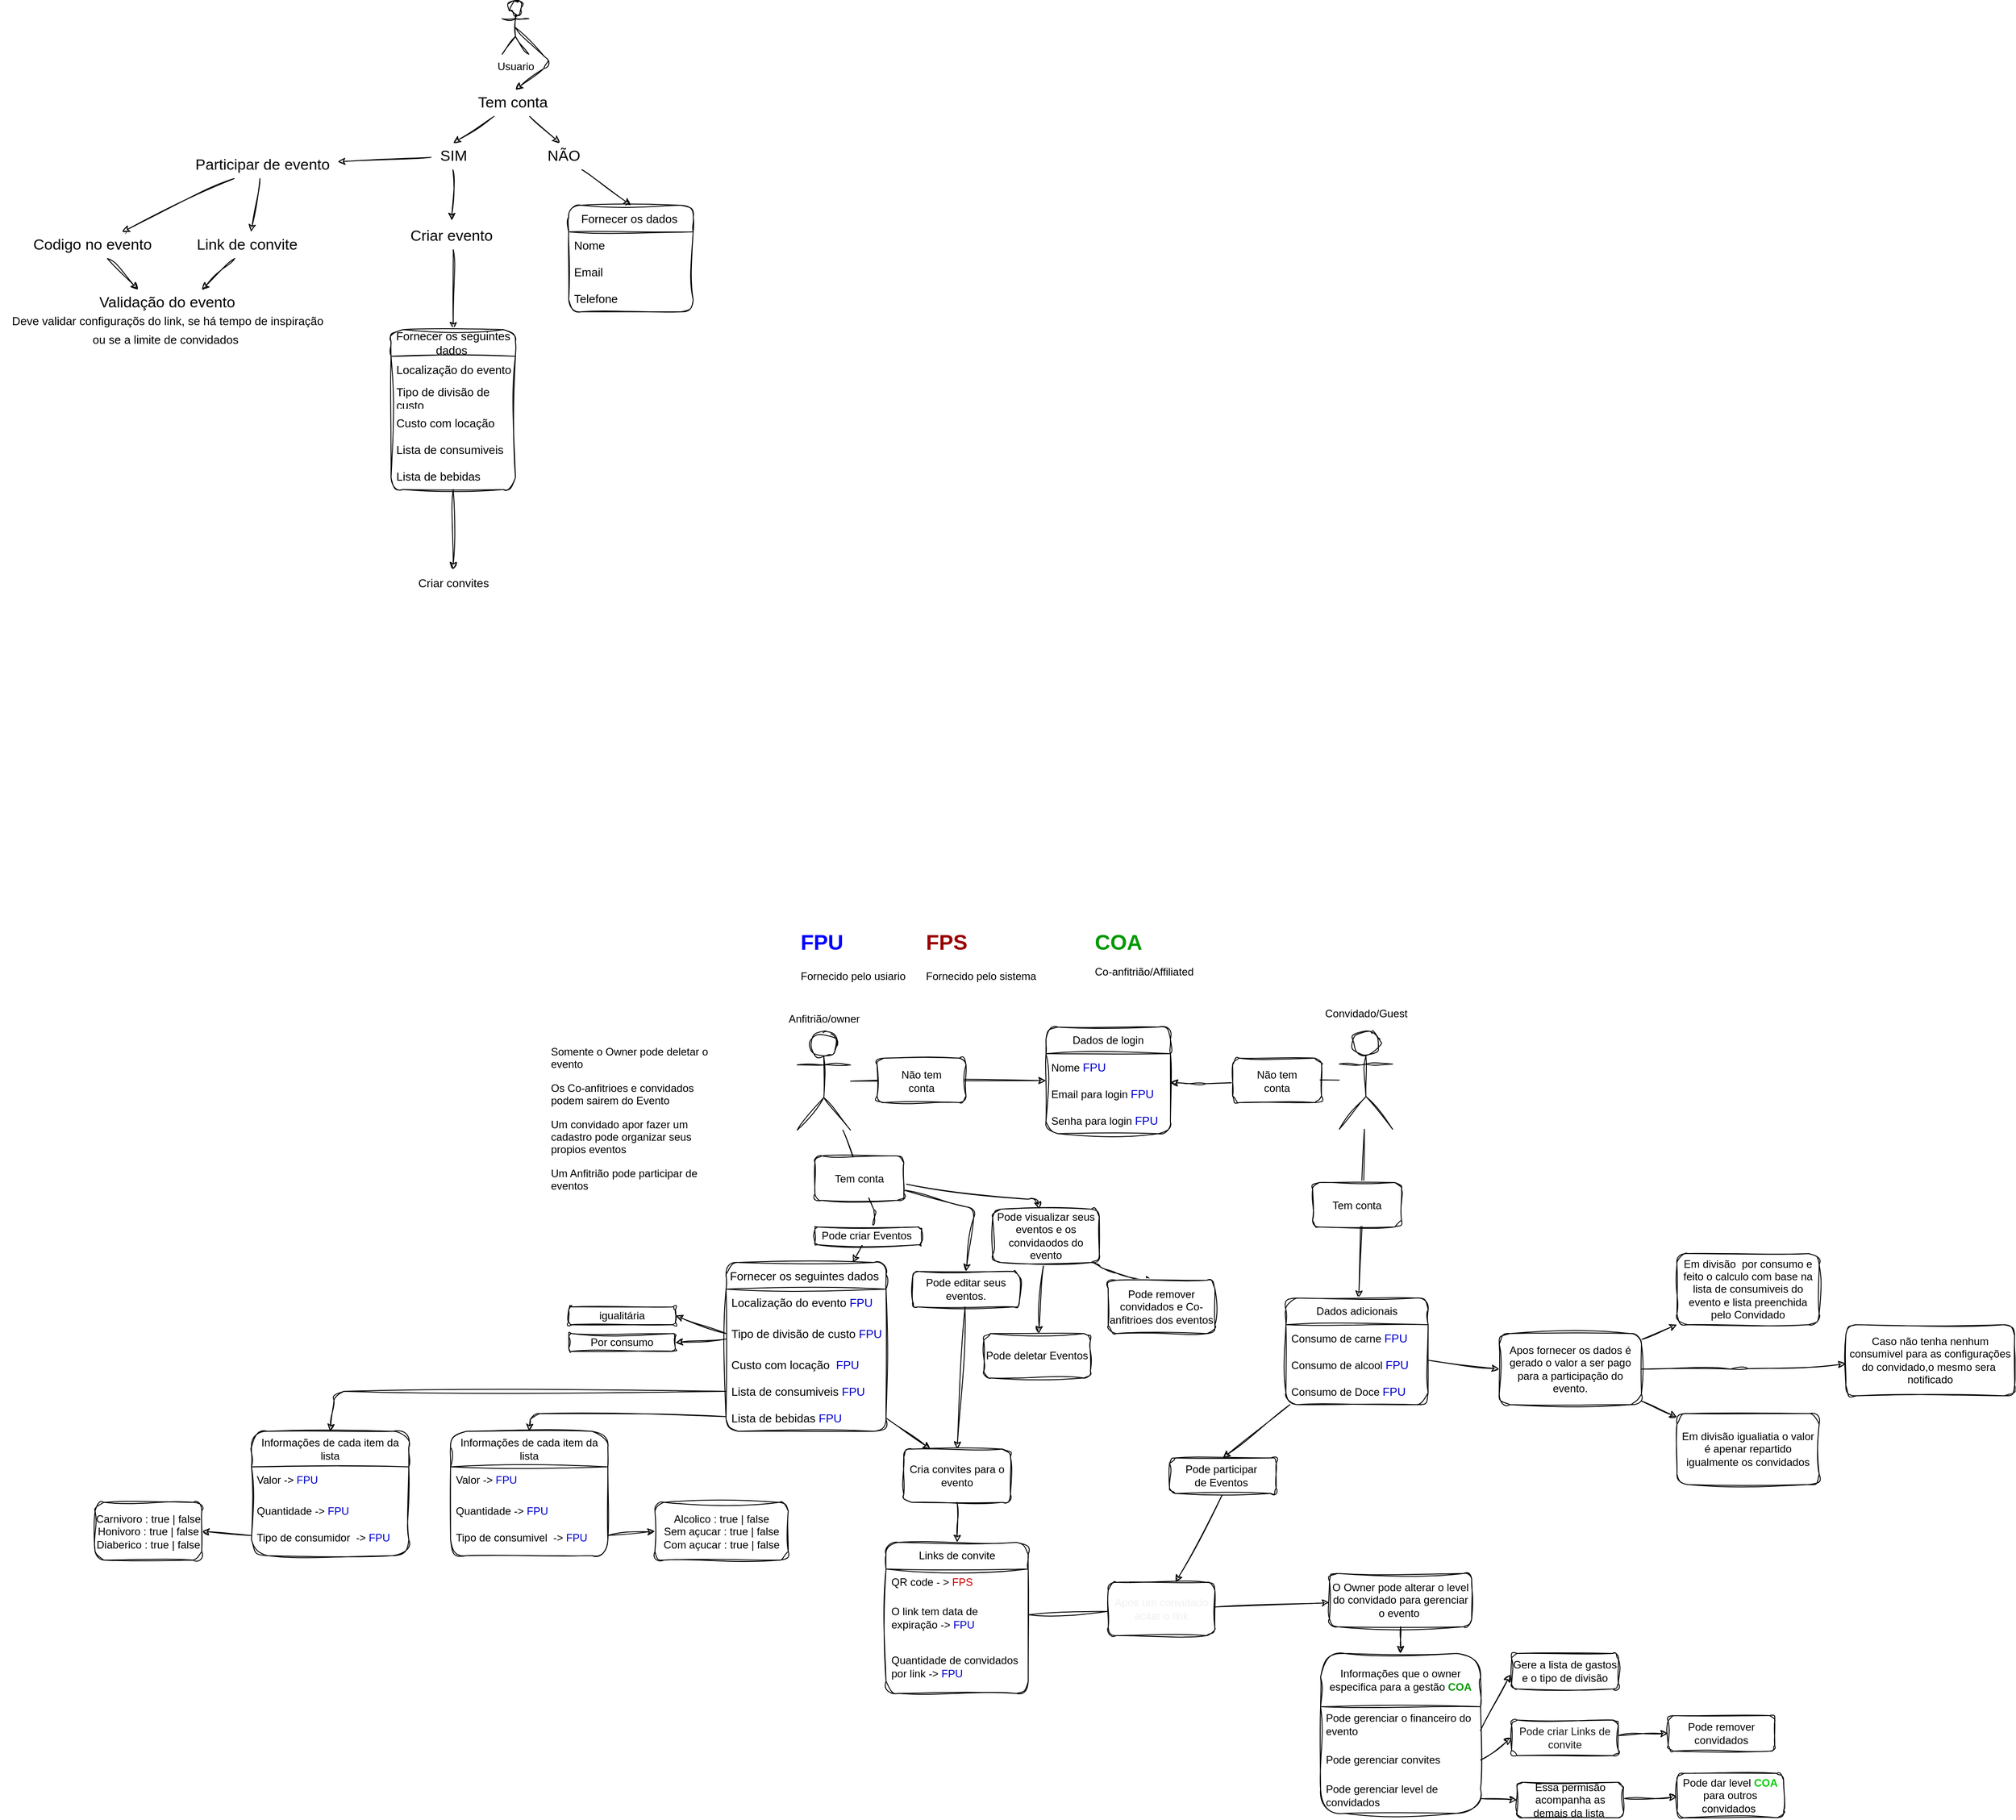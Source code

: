 <mxfile>
    <diagram id="jn-Cg3QizQ3yQqAr4hrQ" name="Page-1">
        <mxGraphModel dx="964" dy="1830" grid="1" gridSize="10" guides="1" tooltips="1" connect="1" arrows="1" fold="1" page="1" pageScale="1" pageWidth="827" pageHeight="1169" math="0" shadow="0">
            <root>
                <mxCell id="0"/>
                <mxCell id="1" parent="0"/>
                <mxCell id="15" style="edgeStyle=none;html=1;exitX=0.5;exitY=0.5;exitDx=0;exitDy=0;exitPerimeter=0;fontSize=17;rounded=1;sketch=1;curveFitting=1;jiggle=2;" parent="1" source="2" edge="1">
                    <mxGeometry relative="1" as="geometry">
                        <mxPoint x="603" y="-1020" as="targetPoint"/>
                        <Array as="points">
                            <mxPoint x="643" y="-1050"/>
                        </Array>
                    </mxGeometry>
                </mxCell>
                <mxCell id="2" value="Usuario" style="shape=umlActor;verticalLabelPosition=bottom;verticalAlign=top;html=1;outlineConnect=0;rounded=1;sketch=1;curveFitting=1;jiggle=2;" parent="1" vertex="1">
                    <mxGeometry x="588" y="-1120" width="30" height="60" as="geometry"/>
                </mxCell>
                <mxCell id="20" style="edgeStyle=none;html=1;fontSize=17;rounded=1;sketch=1;curveFitting=1;jiggle=2;" parent="1" source="19" edge="1">
                    <mxGeometry relative="1" as="geometry">
                        <mxPoint x="533" y="-960" as="targetPoint"/>
                    </mxGeometry>
                </mxCell>
                <mxCell id="21" style="edgeStyle=none;html=1;fontSize=17;rounded=1;sketch=1;curveFitting=1;jiggle=2;" parent="1" source="19" edge="1">
                    <mxGeometry relative="1" as="geometry">
                        <mxPoint x="653" y="-960" as="targetPoint"/>
                    </mxGeometry>
                </mxCell>
                <mxCell id="19" value="Tem conta&amp;nbsp;" style="text;html=1;align=center;verticalAlign=middle;resizable=0;points=[];autosize=1;strokeColor=none;fillColor=none;fontSize=17;rounded=1;sketch=1;curveFitting=1;jiggle=2;" parent="1" vertex="1">
                    <mxGeometry x="547" y="-1020" width="110" height="30" as="geometry"/>
                </mxCell>
                <mxCell id="24" style="edgeStyle=none;html=1;fontSize=17;entryX=0.485;entryY=-0.097;entryDx=0;entryDy=0;entryPerimeter=0;rounded=1;sketch=1;curveFitting=1;jiggle=2;" parent="1" source="22" target="27" edge="1">
                    <mxGeometry relative="1" as="geometry">
                        <mxPoint x="443" y="-900" as="targetPoint"/>
                        <Array as="points"/>
                    </mxGeometry>
                </mxCell>
                <mxCell id="26" style="edgeStyle=none;html=1;fontSize=17;rounded=1;sketch=1;curveFitting=1;jiggle=2;" parent="1" source="22" target="29" edge="1">
                    <mxGeometry relative="1" as="geometry">
                        <mxPoint x="533" y="-900" as="targetPoint"/>
                    </mxGeometry>
                </mxCell>
                <mxCell id="22" value="SIM" style="text;html=1;align=center;verticalAlign=middle;resizable=0;points=[];autosize=1;strokeColor=none;fillColor=none;fontSize=17;rounded=1;sketch=1;curveFitting=1;jiggle=2;" parent="1" vertex="1">
                    <mxGeometry x="508" y="-960" width="50" height="30" as="geometry"/>
                </mxCell>
                <mxCell id="53" style="edgeStyle=none;html=1;fontSize=13;entryX=0.5;entryY=0;entryDx=0;entryDy=0;rounded=1;sketch=1;curveFitting=1;jiggle=2;" parent="1" source="23" target="54" edge="1">
                    <mxGeometry relative="1" as="geometry">
                        <mxPoint x="733" y="-900" as="targetPoint"/>
                    </mxGeometry>
                </mxCell>
                <mxCell id="23" value="NÃO" style="text;html=1;align=center;verticalAlign=middle;resizable=0;points=[];autosize=1;strokeColor=none;fillColor=none;fontSize=17;rounded=1;sketch=1;curveFitting=1;jiggle=2;" parent="1" vertex="1">
                    <mxGeometry x="627" y="-960" width="60" height="30" as="geometry"/>
                </mxCell>
                <mxCell id="38" style="edgeStyle=none;html=1;fontSize=13;rounded=1;sketch=1;curveFitting=1;jiggle=2;" parent="1" source="27" target="39" edge="1">
                    <mxGeometry relative="1" as="geometry">
                        <mxPoint x="533" y="-760" as="targetPoint"/>
                    </mxGeometry>
                </mxCell>
                <mxCell id="27" value="Criar evento&amp;nbsp;" style="text;html=1;align=center;verticalAlign=middle;resizable=0;points=[];autosize=1;strokeColor=none;fillColor=none;fontSize=17;rounded=1;sketch=1;curveFitting=1;jiggle=2;" parent="1" vertex="1">
                    <mxGeometry x="473" y="-870" width="120" height="30" as="geometry"/>
                </mxCell>
                <mxCell id="30" style="edgeStyle=none;html=1;fontSize=17;rounded=1;sketch=1;curveFitting=1;jiggle=2;" parent="1" source="29" target="32" edge="1">
                    <mxGeometry relative="1" as="geometry">
                        <mxPoint x="433" y="-800.0" as="targetPoint"/>
                    </mxGeometry>
                </mxCell>
                <mxCell id="31" style="edgeStyle=none;html=1;fontSize=17;rounded=1;sketch=1;curveFitting=1;jiggle=2;" parent="1" source="29" target="33" edge="1">
                    <mxGeometry relative="1" as="geometry">
                        <mxPoint x="563" y="-800" as="targetPoint"/>
                    </mxGeometry>
                </mxCell>
                <mxCell id="29" value="Participar de evento" style="text;html=1;align=center;verticalAlign=middle;resizable=0;points=[];autosize=1;strokeColor=none;fillColor=none;fontSize=17;rounded=1;sketch=1;curveFitting=1;jiggle=2;" parent="1" vertex="1">
                    <mxGeometry x="233" y="-950" width="170" height="30" as="geometry"/>
                </mxCell>
                <mxCell id="34" style="edgeStyle=none;html=1;fontSize=17;rounded=1;sketch=1;curveFitting=1;jiggle=2;" parent="1" source="32" target="36" edge="1">
                    <mxGeometry relative="1" as="geometry">
                        <mxPoint x="199" y="-785.0" as="targetPoint"/>
                    </mxGeometry>
                </mxCell>
                <mxCell id="32" value="Codigo no evento&amp;nbsp;" style="text;html=1;align=center;verticalAlign=middle;resizable=0;points=[];autosize=1;strokeColor=none;fillColor=none;fontSize=17;rounded=1;sketch=1;curveFitting=1;jiggle=2;" parent="1" vertex="1">
                    <mxGeometry x="49" y="-860" width="160" height="30" as="geometry"/>
                </mxCell>
                <mxCell id="35" style="edgeStyle=none;html=1;fontSize=17;rounded=1;sketch=1;curveFitting=1;jiggle=2;" parent="1" source="33" target="36" edge="1">
                    <mxGeometry relative="1" as="geometry">
                        <mxPoint x="209" y="-785.0" as="targetPoint"/>
                    </mxGeometry>
                </mxCell>
                <mxCell id="33" value="Link de convite&amp;nbsp;" style="text;html=1;align=center;verticalAlign=middle;resizable=0;points=[];autosize=1;strokeColor=none;fillColor=none;fontSize=17;rounded=1;sketch=1;curveFitting=1;jiggle=2;" parent="1" vertex="1">
                    <mxGeometry x="233" y="-860" width="140" height="30" as="geometry"/>
                </mxCell>
                <mxCell id="36" value="Validação do evento&amp;nbsp;&lt;br style=&quot;font-size: 13px;&quot;&gt;&lt;font style=&quot;font-size: 13px;&quot;&gt;Deve validar configuraçõs do link, se há tempo de inspiração&amp;nbsp;&lt;br&gt;&lt;/font&gt;&lt;font style=&quot;font-size: 13px;&quot;&gt;ou se a limite de convidados&amp;nbsp;&lt;/font&gt;&lt;font style=&quot;font-size: 17px;&quot;&gt;&amp;nbsp;&lt;br&gt;&lt;/font&gt;" style="text;html=1;align=center;verticalAlign=middle;resizable=0;points=[];autosize=1;strokeColor=none;fillColor=none;fontSize=17;rounded=1;sketch=1;curveFitting=1;jiggle=2;" parent="1" vertex="1">
                    <mxGeometry x="23" y="-795" width="380" height="70" as="geometry"/>
                </mxCell>
                <mxCell id="51" style="edgeStyle=none;html=1;fontSize=13;rounded=1;sketch=1;curveFitting=1;jiggle=2;" parent="1" source="39" target="52" edge="1">
                    <mxGeometry relative="1" as="geometry">
                        <mxPoint x="533" y="-480" as="targetPoint"/>
                    </mxGeometry>
                </mxCell>
                <mxCell id="39" value="Fornecer os seguintes dados&amp;nbsp;" style="swimlane;fontStyle=0;childLayout=stackLayout;horizontal=1;startSize=30;horizontalStack=0;resizeParent=1;resizeParentMax=0;resizeLast=0;collapsible=1;marginBottom=0;whiteSpace=wrap;html=1;fontSize=13;rounded=1;sketch=1;curveFitting=1;jiggle=2;" parent="1" vertex="1">
                    <mxGeometry x="463" y="-750" width="140" height="180" as="geometry"/>
                </mxCell>
                <mxCell id="40" value="Localização do evento" style="text;strokeColor=none;fillColor=none;align=left;verticalAlign=middle;spacingLeft=4;spacingRight=4;overflow=hidden;points=[[0,0.5],[1,0.5]];portConstraint=eastwest;rotatable=0;whiteSpace=wrap;html=1;fontSize=13;rounded=1;sketch=1;curveFitting=1;jiggle=2;" parent="39" vertex="1">
                    <mxGeometry y="30" width="140" height="30" as="geometry"/>
                </mxCell>
                <mxCell id="41" value="Tipo de divisão de custo" style="text;strokeColor=none;fillColor=none;align=left;verticalAlign=middle;spacingLeft=4;spacingRight=4;overflow=hidden;points=[[0,0.5],[1,0.5]];portConstraint=eastwest;rotatable=0;whiteSpace=wrap;html=1;fontSize=13;rounded=1;sketch=1;curveFitting=1;jiggle=2;" parent="39" vertex="1">
                    <mxGeometry y="60" width="140" height="30" as="geometry"/>
                </mxCell>
                <mxCell id="42" value="Custo com locação&amp;nbsp;" style="text;strokeColor=none;fillColor=none;align=left;verticalAlign=middle;spacingLeft=4;spacingRight=4;overflow=hidden;points=[[0,0.5],[1,0.5]];portConstraint=eastwest;rotatable=0;whiteSpace=wrap;html=1;fontSize=13;rounded=1;sketch=1;curveFitting=1;jiggle=2;" parent="39" vertex="1">
                    <mxGeometry y="90" width="140" height="30" as="geometry"/>
                </mxCell>
                <mxCell id="45" value="Lista de consumiveis" style="text;strokeColor=none;fillColor=none;align=left;verticalAlign=middle;spacingLeft=4;spacingRight=4;overflow=hidden;points=[[0,0.5],[1,0.5]];portConstraint=eastwest;rotatable=0;whiteSpace=wrap;html=1;fontSize=13;rounded=1;sketch=1;curveFitting=1;jiggle=2;" parent="39" vertex="1">
                    <mxGeometry y="120" width="140" height="30" as="geometry"/>
                </mxCell>
                <mxCell id="47" value="Lista de bebidas" style="text;strokeColor=none;fillColor=none;align=left;verticalAlign=middle;spacingLeft=4;spacingRight=4;overflow=hidden;points=[[0,0.5],[1,0.5]];portConstraint=eastwest;rotatable=0;whiteSpace=wrap;html=1;fontSize=13;rounded=1;sketch=1;curveFitting=1;jiggle=2;" parent="39" vertex="1">
                    <mxGeometry y="150" width="140" height="30" as="geometry"/>
                </mxCell>
                <mxCell id="52" value="Criar convites" style="text;html=1;align=center;verticalAlign=middle;resizable=0;points=[];autosize=1;strokeColor=none;fillColor=none;fontSize=13;rounded=1;sketch=1;curveFitting=1;jiggle=2;" parent="1" vertex="1">
                    <mxGeometry x="483" y="-480" width="100" height="30" as="geometry"/>
                </mxCell>
                <mxCell id="54" value="Fornecer os dados&amp;nbsp;" style="swimlane;fontStyle=0;childLayout=stackLayout;horizontal=1;startSize=30;horizontalStack=0;resizeParent=1;resizeParentMax=0;resizeLast=0;collapsible=1;marginBottom=0;whiteSpace=wrap;html=1;fontSize=13;rounded=1;sketch=1;curveFitting=1;jiggle=2;" parent="1" vertex="1">
                    <mxGeometry x="663" y="-890" width="140" height="120" as="geometry"/>
                </mxCell>
                <mxCell id="55" value="Nome&amp;nbsp;" style="text;strokeColor=none;fillColor=none;align=left;verticalAlign=middle;spacingLeft=4;spacingRight=4;overflow=hidden;points=[[0,0.5],[1,0.5]];portConstraint=eastwest;rotatable=0;whiteSpace=wrap;html=1;fontSize=13;rounded=1;sketch=1;curveFitting=1;jiggle=2;" parent="54" vertex="1">
                    <mxGeometry y="30" width="140" height="30" as="geometry"/>
                </mxCell>
                <mxCell id="56" value="Email" style="text;strokeColor=none;fillColor=none;align=left;verticalAlign=middle;spacingLeft=4;spacingRight=4;overflow=hidden;points=[[0,0.5],[1,0.5]];portConstraint=eastwest;rotatable=0;whiteSpace=wrap;html=1;fontSize=13;rounded=1;sketch=1;curveFitting=1;jiggle=2;" parent="54" vertex="1">
                    <mxGeometry y="60" width="140" height="30" as="geometry"/>
                </mxCell>
                <mxCell id="57" value="Telefone" style="text;strokeColor=none;fillColor=none;align=left;verticalAlign=middle;spacingLeft=4;spacingRight=4;overflow=hidden;points=[[0,0.5],[1,0.5]];portConstraint=eastwest;rotatable=0;whiteSpace=wrap;html=1;fontSize=13;rounded=1;sketch=1;curveFitting=1;jiggle=2;" parent="54" vertex="1">
                    <mxGeometry y="90" width="140" height="30" as="geometry"/>
                </mxCell>
                <mxCell id="67" style="edgeStyle=none;html=1;rounded=1;sketch=1;curveFitting=1;jiggle=2;" parent="1" edge="1">
                    <mxGeometry relative="1" as="geometry">
                        <mxPoint x="1340" y="97.5" as="targetPoint"/>
                        <mxPoint x="1530" y="94.789" as="sourcePoint"/>
                        <Array as="points">
                            <mxPoint x="1370" y="99"/>
                        </Array>
                    </mxGeometry>
                </mxCell>
                <mxCell id="78" style="edgeStyle=none;html=1;rounded=1;sketch=1;curveFitting=1;jiggle=2;" parent="1" source="58" target="168" edge="1">
                    <mxGeometry relative="1" as="geometry">
                        <mxPoint x="1470" y="340" as="targetPoint"/>
                        <mxPoint x="1550" y="150" as="sourcePoint"/>
                        <Array as="points"/>
                    </mxGeometry>
                </mxCell>
                <mxCell id="58" value="" style="shape=umlActor;verticalLabelPosition=bottom;verticalAlign=top;html=1;outlineConnect=0;fontStyle=0;rounded=1;sketch=1;curveFitting=1;jiggle=2;" parent="1" vertex="1">
                    <mxGeometry x="1530" y="40" width="60" height="110" as="geometry"/>
                </mxCell>
                <mxCell id="61" style="edgeStyle=none;html=1;rounded=1;sketch=1;curveFitting=1;jiggle=2;" parent="1" source="59" target="69" edge="1">
                    <mxGeometry relative="1" as="geometry">
                        <mxPoint x="1180" y="96" as="targetPoint"/>
                    </mxGeometry>
                </mxCell>
                <mxCell id="73" style="edgeStyle=none;html=1;rounded=1;sketch=1;curveFitting=1;jiggle=2;" parent="1" source="59" target="103" edge="1">
                    <mxGeometry relative="1" as="geometry">
                        <mxPoint x="999.231" y="320.0" as="targetPoint"/>
                        <Array as="points">
                            <mxPoint x="1010" y="250"/>
                        </Array>
                    </mxGeometry>
                </mxCell>
                <mxCell id="59" value="" style="shape=umlActor;verticalLabelPosition=bottom;verticalAlign=top;html=1;outlineConnect=0;rounded=1;sketch=1;curveFitting=1;jiggle=2;" parent="1" vertex="1">
                    <mxGeometry x="920" y="41" width="60" height="110" as="geometry"/>
                </mxCell>
                <mxCell id="62" value="" style="rounded=1;whiteSpace=wrap;html=1;sketch=1;curveFitting=1;jiggle=2;" parent="1" vertex="1">
                    <mxGeometry x="1010" y="70" width="100" height="50" as="geometry"/>
                </mxCell>
                <mxCell id="64" value="Não tem conta" style="text;html=1;strokeColor=none;fillColor=none;align=center;verticalAlign=middle;whiteSpace=wrap;rounded=1;sketch=1;curveFitting=1;jiggle=2;" parent="1" vertex="1">
                    <mxGeometry x="1030" y="81" width="60" height="30" as="geometry"/>
                </mxCell>
                <mxCell id="65" value="" style="rounded=1;whiteSpace=wrap;html=1;sketch=1;curveFitting=1;jiggle=2;" parent="1" vertex="1">
                    <mxGeometry x="1410" y="70" width="100" height="50" as="geometry"/>
                </mxCell>
                <mxCell id="66" value="Não tem conta" style="text;html=1;strokeColor=none;fillColor=none;align=center;verticalAlign=middle;whiteSpace=wrap;rounded=1;sketch=1;curveFitting=1;jiggle=2;" parent="1" vertex="1">
                    <mxGeometry x="1430" y="81" width="60" height="30" as="geometry"/>
                </mxCell>
                <mxCell id="69" value="Dados de login" style="swimlane;fontStyle=0;childLayout=stackLayout;horizontal=1;startSize=30;horizontalStack=0;resizeParent=1;resizeParentMax=0;resizeLast=0;collapsible=1;marginBottom=0;whiteSpace=wrap;html=1;rounded=1;sketch=1;curveFitting=1;jiggle=2;" parent="1" vertex="1">
                    <mxGeometry x="1200" y="35" width="140" height="120" as="geometry"/>
                </mxCell>
                <mxCell id="70" value="Nome&amp;nbsp;&lt;span style=&quot;color: rgb(0, 0, 204); font-size: 13px;&quot;&gt;FPU&lt;/span&gt;" style="text;strokeColor=none;fillColor=none;align=left;verticalAlign=middle;spacingLeft=4;spacingRight=4;overflow=hidden;points=[[0,0.5],[1,0.5]];portConstraint=eastwest;rotatable=0;whiteSpace=wrap;html=1;rounded=1;sketch=1;curveFitting=1;jiggle=2;" parent="69" vertex="1">
                    <mxGeometry y="30" width="140" height="30" as="geometry"/>
                </mxCell>
                <mxCell id="71" value="Email para login&amp;nbsp;&lt;span style=&quot;color: rgb(0, 0, 204); font-size: 13px;&quot;&gt;FPU&lt;/span&gt;" style="text;strokeColor=none;fillColor=none;align=left;verticalAlign=middle;spacingLeft=4;spacingRight=4;overflow=hidden;points=[[0,0.5],[1,0.5]];portConstraint=eastwest;rotatable=0;whiteSpace=wrap;html=1;rounded=1;sketch=1;curveFitting=1;jiggle=2;" parent="69" vertex="1">
                    <mxGeometry y="60" width="140" height="30" as="geometry"/>
                </mxCell>
                <mxCell id="72" value="Senha para login&amp;nbsp;&lt;span style=&quot;color: rgb(0, 0, 204); font-size: 13px;&quot;&gt;FPU&lt;/span&gt;" style="text;strokeColor=none;fillColor=none;align=left;verticalAlign=middle;spacingLeft=4;spacingRight=4;overflow=hidden;points=[[0,0.5],[1,0.5]];portConstraint=eastwest;rotatable=0;whiteSpace=wrap;html=1;rounded=1;sketch=1;curveFitting=1;jiggle=2;" parent="69" vertex="1">
                    <mxGeometry y="90" width="140" height="30" as="geometry"/>
                </mxCell>
                <mxCell id="117" style="edgeStyle=none;html=1;entryX=0.5;entryY=0;entryDx=0;entryDy=0;rounded=1;sketch=1;curveFitting=1;jiggle=2;" parent="1" source="74" target="110" edge="1">
                    <mxGeometry relative="1" as="geometry">
                        <Array as="points">
                            <mxPoint x="1120" y="240"/>
                        </Array>
                    </mxGeometry>
                </mxCell>
                <mxCell id="118" style="edgeStyle=none;html=1;rounded=1;sketch=1;curveFitting=1;jiggle=2;" parent="1" source="74" target="102" edge="1">
                    <mxGeometry relative="1" as="geometry">
                        <Array as="points">
                            <mxPoint x="1190" y="230"/>
                        </Array>
                    </mxGeometry>
                </mxCell>
                <mxCell id="74" value="" style="rounded=1;whiteSpace=wrap;html=1;sketch=1;curveFitting=1;jiggle=2;" parent="1" vertex="1">
                    <mxGeometry x="940" y="180" width="100" height="50" as="geometry"/>
                </mxCell>
                <mxCell id="75" value="Tem conta" style="text;html=1;strokeColor=none;fillColor=none;align=center;verticalAlign=middle;whiteSpace=wrap;rounded=1;sketch=1;curveFitting=1;jiggle=2;" parent="1" vertex="1">
                    <mxGeometry x="960" y="191" width="60" height="30" as="geometry"/>
                </mxCell>
                <mxCell id="76" value="" style="rounded=1;whiteSpace=wrap;html=1;sketch=1;curveFitting=1;jiggle=2;" parent="1" vertex="1">
                    <mxGeometry x="1500" y="210" width="100" height="50" as="geometry"/>
                </mxCell>
                <mxCell id="77" value="Tem conta" style="text;html=1;strokeColor=none;fillColor=none;align=center;verticalAlign=middle;whiteSpace=wrap;rounded=1;sketch=1;curveFitting=1;jiggle=2;" parent="1" vertex="1">
                    <mxGeometry x="1520" y="221" width="60" height="30" as="geometry"/>
                </mxCell>
                <mxCell id="129" style="edgeStyle=none;html=1;fontColor=#FFFFFF;exitX=0.5;exitY=1;exitDx=0;exitDy=0;rounded=1;sketch=1;curveFitting=1;jiggle=2;" parent="1" source="158" target="128" edge="1">
                    <mxGeometry relative="1" as="geometry">
                        <mxPoint x="1382.138" y="575" as="sourcePoint"/>
                    </mxGeometry>
                </mxCell>
                <mxCell id="98" value="Anfitrião/owner" style="text;html=1;align=center;verticalAlign=middle;resizable=0;points=[];autosize=1;strokeColor=none;fillColor=none;rounded=1;sketch=1;curveFitting=1;jiggle=2;" parent="1" vertex="1">
                    <mxGeometry x="900" y="11" width="100" height="30" as="geometry"/>
                </mxCell>
                <mxCell id="99" value=" Convidado/Guest" style="text;html=1;align=center;verticalAlign=middle;resizable=0;points=[];autosize=1;strokeColor=none;fillColor=none;rounded=1;sketch=1;curveFitting=1;jiggle=2;" parent="1" vertex="1">
                    <mxGeometry x="1500" y="5" width="120" height="30" as="geometry"/>
                </mxCell>
                <mxCell id="100" value="Pode criar Eventos&amp;nbsp;" style="rounded=1;whiteSpace=wrap;html=1;sketch=1;curveFitting=1;jiggle=2;" parent="1" vertex="1">
                    <mxGeometry x="940" y="260" width="120" height="20" as="geometry"/>
                </mxCell>
                <mxCell id="141" value="" style="edgeStyle=none;html=1;fontColor=#FFFFFF;rounded=1;sketch=1;curveFitting=1;jiggle=2;" parent="1" source="102" target="140" edge="1">
                    <mxGeometry relative="1" as="geometry"/>
                </mxCell>
                <mxCell id="216" style="edgeStyle=none;sketch=1;hachureGap=4;jiggle=2;curveFitting=1;html=1;fontFamily=Architects Daughter;fontSource=https%3A%2F%2Ffonts.googleapis.com%2Fcss%3Ffamily%3DArchitects%2BDaughter;fontSize=16;fontColor=#FFFFFF;entryX=0.417;entryY=0.015;entryDx=0;entryDy=0;entryPerimeter=0;" parent="1" source="102" target="217" edge="1">
                    <mxGeometry relative="1" as="geometry">
                        <mxPoint x="1280" y="370" as="targetPoint"/>
                        <Array as="points">
                            <mxPoint x="1270" y="310"/>
                        </Array>
                    </mxGeometry>
                </mxCell>
                <mxCell id="102" value="Pode visualizar seus eventos e os convidaodos do evento&lt;br&gt;" style="rounded=1;whiteSpace=wrap;html=1;sketch=1;curveFitting=1;jiggle=2;" parent="1" vertex="1">
                    <mxGeometry x="1140" y="240" width="120" height="60" as="geometry"/>
                </mxCell>
                <mxCell id="103" value="Fornecer os seguintes dados&amp;nbsp;" style="swimlane;fontStyle=0;childLayout=stackLayout;horizontal=1;startSize=30;horizontalStack=0;resizeParent=1;resizeParentMax=0;resizeLast=0;collapsible=1;marginBottom=0;whiteSpace=wrap;html=1;fontSize=13;rounded=1;sketch=1;curveFitting=1;jiggle=2;" parent="1" vertex="1">
                    <mxGeometry x="840" y="300" width="180" height="190" as="geometry"/>
                </mxCell>
                <mxCell id="104" value="Localização do evento &lt;font color=&quot;#0000cc&quot;&gt;FPU&lt;/font&gt;" style="text;strokeColor=none;fillColor=none;align=left;verticalAlign=middle;spacingLeft=4;spacingRight=4;overflow=hidden;points=[[0,0.5],[1,0.5]];portConstraint=eastwest;rotatable=0;whiteSpace=wrap;html=1;fontSize=13;rounded=1;sketch=1;curveFitting=1;jiggle=2;" parent="103" vertex="1">
                    <mxGeometry y="30" width="180" height="30" as="geometry"/>
                </mxCell>
                <mxCell id="105" value="Tipo de divisão de custo&amp;nbsp;&lt;span style=&quot;color: rgb(0, 0, 204);&quot;&gt;FPU&lt;/span&gt;" style="text;strokeColor=none;fillColor=none;align=left;verticalAlign=middle;spacingLeft=4;spacingRight=4;overflow=hidden;points=[[0,0.5],[1,0.5]];portConstraint=eastwest;rotatable=0;whiteSpace=wrap;html=1;fontSize=13;rounded=1;sketch=1;curveFitting=1;jiggle=2;" parent="103" vertex="1">
                    <mxGeometry y="60" width="180" height="40" as="geometry"/>
                </mxCell>
                <mxCell id="106" value="Custo com locação&amp;nbsp;&amp;nbsp;&lt;span style=&quot;color: rgb(0, 0, 204);&quot;&gt;FPU&lt;/span&gt;" style="text;strokeColor=none;fillColor=none;align=left;verticalAlign=middle;spacingLeft=4;spacingRight=4;overflow=hidden;points=[[0,0.5],[1,0.5]];portConstraint=eastwest;rotatable=0;whiteSpace=wrap;html=1;fontSize=13;rounded=1;sketch=1;curveFitting=1;jiggle=2;" parent="103" vertex="1">
                    <mxGeometry y="100" width="180" height="30" as="geometry"/>
                </mxCell>
                <mxCell id="107" value="Lista de consumiveis&amp;nbsp;&lt;span style=&quot;color: rgb(0, 0, 204);&quot;&gt;FPU&lt;/span&gt;" style="text;strokeColor=none;fillColor=none;align=left;verticalAlign=middle;spacingLeft=4;spacingRight=4;overflow=hidden;points=[[0,0.5],[1,0.5]];portConstraint=eastwest;rotatable=0;whiteSpace=wrap;html=1;fontSize=13;rounded=1;sketch=1;curveFitting=1;jiggle=2;" parent="103" vertex="1">
                    <mxGeometry y="130" width="180" height="30" as="geometry"/>
                </mxCell>
                <mxCell id="108" value="Lista de bebidas&amp;nbsp;&lt;span style=&quot;color: rgb(0, 0, 204);&quot;&gt;FPU&lt;/span&gt;" style="text;strokeColor=none;fillColor=none;align=left;verticalAlign=middle;spacingLeft=4;spacingRight=4;overflow=hidden;points=[[0,0.5],[1,0.5]];portConstraint=eastwest;rotatable=0;whiteSpace=wrap;html=1;fontSize=13;rounded=1;sketch=1;curveFitting=1;jiggle=2;" parent="103" vertex="1">
                    <mxGeometry y="160" width="180" height="30" as="geometry"/>
                </mxCell>
                <mxCell id="130" style="edgeStyle=none;html=1;fontColor=#FFFFFF;rounded=1;sketch=1;curveFitting=1;jiggle=2;" parent="1" source="109" target="131" edge="1">
                    <mxGeometry relative="1" as="geometry">
                        <mxPoint x="1599" y="770" as="targetPoint"/>
                    </mxGeometry>
                </mxCell>
                <mxCell id="109" value="O Owner pode alterar o level do convidado para gerenciar o evento&amp;nbsp;" style="rounded=1;whiteSpace=wrap;html=1;sketch=1;curveFitting=1;jiggle=2;" parent="1" vertex="1">
                    <mxGeometry x="1519" y="650" width="160" height="60" as="geometry"/>
                </mxCell>
                <mxCell id="114" style="edgeStyle=none;html=1;entryX=0.5;entryY=0;entryDx=0;entryDy=0;rounded=1;sketch=1;curveFitting=1;jiggle=2;" parent="1" source="110" target="113" edge="1">
                    <mxGeometry relative="1" as="geometry"/>
                </mxCell>
                <mxCell id="110" value="Pode editar seus eventos." style="rounded=1;whiteSpace=wrap;html=1;sketch=1;curveFitting=1;jiggle=2;" parent="1" vertex="1">
                    <mxGeometry x="1050" y="310" width="120" height="40" as="geometry"/>
                </mxCell>
                <mxCell id="124" style="edgeStyle=none;html=1;entryX=0.5;entryY=0;entryDx=0;entryDy=0;rounded=1;sketch=1;curveFitting=1;jiggle=2;" parent="1" source="113" target="120" edge="1">
                    <mxGeometry relative="1" as="geometry"/>
                </mxCell>
                <mxCell id="113" value="Cria convites para o evento" style="whiteSpace=wrap;html=1;rounded=1;sketch=1;curveFitting=1;jiggle=2;" parent="1" vertex="1">
                    <mxGeometry x="1040" y="510" width="120" height="60" as="geometry"/>
                </mxCell>
                <mxCell id="115" style="edgeStyle=none;html=1;entryX=0.25;entryY=0;entryDx=0;entryDy=0;exitX=1;exitY=0.5;exitDx=0;exitDy=0;rounded=1;sketch=1;curveFitting=1;jiggle=2;" parent="1" source="108" target="113" edge="1">
                    <mxGeometry relative="1" as="geometry"/>
                </mxCell>
                <mxCell id="120" value="Links de convite" style="swimlane;fontStyle=0;childLayout=stackLayout;horizontal=1;startSize=30;horizontalStack=0;resizeParent=1;resizeParentMax=0;resizeLast=0;collapsible=1;marginBottom=0;whiteSpace=wrap;html=1;rounded=1;sketch=1;curveFitting=1;jiggle=2;" parent="1" vertex="1">
                    <mxGeometry x="1020" y="615" width="160" height="170" as="geometry"/>
                </mxCell>
                <mxCell id="121" value="QR code - &amp;gt; &lt;font color=&quot;#cc0000&quot;&gt;FPS&lt;/font&gt;" style="text;strokeColor=none;fillColor=none;align=left;verticalAlign=middle;spacingLeft=4;spacingRight=4;overflow=hidden;points=[[0,0.5],[1,0.5]];portConstraint=eastwest;rotatable=0;whiteSpace=wrap;html=1;rounded=1;sketch=1;curveFitting=1;jiggle=2;" parent="120" vertex="1">
                    <mxGeometry y="30" width="160" height="30" as="geometry"/>
                </mxCell>
                <mxCell id="122" value="O link tem data de expiração -&amp;gt; &lt;font color=&quot;#0000cc&quot;&gt;FPU&lt;/font&gt;" style="text;strokeColor=none;fillColor=none;align=left;verticalAlign=middle;spacingLeft=4;spacingRight=4;overflow=hidden;points=[[0,0.5],[1,0.5]];portConstraint=eastwest;rotatable=0;whiteSpace=wrap;html=1;rounded=1;sketch=1;curveFitting=1;jiggle=2;" parent="120" vertex="1">
                    <mxGeometry y="60" width="160" height="50" as="geometry"/>
                </mxCell>
                <mxCell id="123" value="Quantidade de convidados por link -&amp;gt; &lt;font color=&quot;#0000cc&quot;&gt;FPU&lt;/font&gt;" style="text;strokeColor=none;fillColor=none;align=left;verticalAlign=middle;spacingLeft=4;spacingRight=4;overflow=hidden;points=[[0,0.5],[1,0.5]];portConstraint=eastwest;rotatable=0;whiteSpace=wrap;html=1;rounded=1;sketch=1;curveFitting=1;jiggle=2;" parent="120" vertex="1">
                    <mxGeometry y="110" width="160" height="60" as="geometry"/>
                </mxCell>
                <mxCell id="125" value="&lt;h1&gt;&lt;font color=&quot;#0000ff&quot;&gt;FPU&lt;/font&gt;&lt;/h1&gt;&lt;p&gt;Fornecido pelo usiario&lt;/p&gt;" style="text;html=1;strokeColor=none;fillColor=none;spacing=5;spacingTop=-20;whiteSpace=wrap;overflow=hidden;rounded=1;sketch=1;curveFitting=1;jiggle=2;" parent="1" vertex="1">
                    <mxGeometry x="919" y="-80" width="191" height="70" as="geometry"/>
                </mxCell>
                <mxCell id="126" value="&lt;h1&gt;&lt;font color=&quot;#990000&quot;&gt;FPS&lt;/font&gt;&lt;/h1&gt;&lt;p&gt;Fornecido pelo sistema&lt;/p&gt;" style="text;html=1;strokeColor=none;fillColor=none;spacing=5;spacingTop=-20;whiteSpace=wrap;overflow=hidden;rounded=1;sketch=1;curveFitting=1;jiggle=2;" parent="1" vertex="1">
                    <mxGeometry x="1060" y="-80" width="190" height="70" as="geometry"/>
                </mxCell>
                <mxCell id="127" style="edgeStyle=none;html=1;fontColor=#0000CC;rounded=1;sketch=1;curveFitting=1;jiggle=2;startArrow=none;" parent="1" source="128" target="109" edge="1">
                    <mxGeometry relative="1" as="geometry"/>
                </mxCell>
                <mxCell id="143" value="" style="edgeStyle=none;html=1;fontColor=#FFFFFF;exitX=0.999;exitY=0.677;exitDx=0;exitDy=0;exitPerimeter=0;entryX=-0.013;entryY=0.596;entryDx=0;entryDy=0;entryPerimeter=0;rounded=1;sketch=1;curveFitting=1;jiggle=2;" parent="1" source="138" target="142" edge="1">
                    <mxGeometry relative="1" as="geometry"/>
                </mxCell>
                <mxCell id="131" value="&lt;font color=&quot;#000000&quot;&gt;Informações que o owner especifica para a gestão&lt;/font&gt; &lt;b&gt;&lt;font color=&quot;#009900&quot;&gt;COA&lt;/font&gt;&lt;/b&gt;" style="swimlane;fontStyle=0;childLayout=stackLayout;horizontal=1;startSize=60;horizontalStack=0;resizeParent=1;resizeParentMax=0;resizeLast=0;collapsible=1;marginBottom=0;whiteSpace=wrap;html=1;fontColor=#FFFFFF;rounded=1;sketch=1;curveFitting=1;jiggle=2;" parent="1" vertex="1">
                    <mxGeometry x="1509" y="740" width="180" height="180" as="geometry">
                        <mxRectangle x="1410" y="720" width="310" height="60" as="alternateBounds"/>
                    </mxGeometry>
                </mxCell>
                <mxCell id="138" value="&lt;font color=&quot;#000000&quot;&gt;Pode gerenciar o financeiro do evento&lt;/font&gt;" style="text;strokeColor=none;fillColor=none;align=left;verticalAlign=middle;spacingLeft=4;spacingRight=4;overflow=hidden;points=[[0,0.5],[1,0.5]];portConstraint=eastwest;rotatable=0;whiteSpace=wrap;html=1;fontColor=#FFFFFF;rounded=1;sketch=1;curveFitting=1;jiggle=2;" parent="131" vertex="1">
                    <mxGeometry y="60" width="180" height="40" as="geometry"/>
                </mxCell>
                <mxCell id="139" value="&lt;font color=&quot;#000000&quot;&gt;Pode gerenciar convites&lt;/font&gt;" style="text;strokeColor=none;fillColor=none;align=left;verticalAlign=middle;spacingLeft=4;spacingRight=4;overflow=hidden;points=[[0,0.5],[1,0.5]];portConstraint=eastwest;rotatable=0;whiteSpace=wrap;html=1;fontColor=#FFFFFF;rounded=1;sketch=1;curveFitting=1;jiggle=2;" parent="131" vertex="1">
                    <mxGeometry y="100" width="180" height="40" as="geometry"/>
                </mxCell>
                <mxCell id="134" value="&lt;font color=&quot;#000000&quot;&gt;Pode gerenciar level de convidados&lt;/font&gt;" style="text;strokeColor=none;fillColor=none;align=left;verticalAlign=middle;spacingLeft=4;spacingRight=4;overflow=hidden;points=[[0,0.5],[1,0.5]];portConstraint=eastwest;rotatable=0;whiteSpace=wrap;html=1;fontColor=#FFFFFF;rounded=1;sketch=1;curveFitting=1;jiggle=2;" parent="131" vertex="1">
                    <mxGeometry y="140" width="180" height="40" as="geometry"/>
                </mxCell>
                <mxCell id="137" value="&lt;h1&gt;&lt;span style=&quot;background-color: initial;&quot;&gt;&lt;font color=&quot;#009900&quot;&gt;COA&lt;/font&gt;&lt;br&gt;&lt;/span&gt;&lt;span style=&quot;font-size: 12px; text-align: center; font-weight: normal;&quot;&gt;Co-anfitrião/Affiliated&lt;/span&gt;&lt;br&gt;&lt;/h1&gt;" style="text;html=1;strokeColor=none;fillColor=none;spacing=5;spacingTop=-20;whiteSpace=wrap;overflow=hidden;rounded=1;sketch=1;curveFitting=1;jiggle=2;" parent="1" vertex="1">
                    <mxGeometry x="1250" y="-80" width="190" height="70" as="geometry"/>
                </mxCell>
                <mxCell id="140" value="Pode deletar Eventos" style="whiteSpace=wrap;html=1;rounded=1;sketch=1;curveFitting=1;jiggle=2;" parent="1" vertex="1">
                    <mxGeometry x="1130" y="380" width="120" height="50" as="geometry"/>
                </mxCell>
                <mxCell id="142" value="&lt;font color=&quot;#000000&quot;&gt;Gere a lista de gastos e o tipo de divisão&lt;/font&gt;" style="whiteSpace=wrap;html=1;fontColor=#FFFFFF;fontStyle=0;startSize=60;rounded=1;sketch=1;curveFitting=1;jiggle=2;" parent="1" vertex="1">
                    <mxGeometry x="1724" y="740" width="120" height="40" as="geometry"/>
                </mxCell>
                <mxCell id="220" style="edgeStyle=none;sketch=1;hachureGap=4;jiggle=2;curveFitting=1;html=1;entryX=0;entryY=0.5;entryDx=0;entryDy=0;fontFamily=Architects Daughter;fontSource=https%3A%2F%2Ffonts.googleapis.com%2Fcss%3Ffamily%3DArchitects%2BDaughter;fontSize=16;fontColor=#FFFFFF;" parent="1" source="148" target="219" edge="1">
                    <mxGeometry relative="1" as="geometry"/>
                </mxCell>
                <mxCell id="148" value="&lt;font color=&quot;#1a1a1a&quot;&gt;Pode criar Links de convite&lt;/font&gt;" style="whiteSpace=wrap;html=1;fontColor=#FFFFFF;fontStyle=0;startSize=60;rounded=1;sketch=1;curveFitting=1;jiggle=2;" parent="1" vertex="1">
                    <mxGeometry x="1724" y="815" width="120" height="40" as="geometry"/>
                </mxCell>
                <mxCell id="149" style="edgeStyle=none;html=1;entryX=0;entryY=0.5;entryDx=0;entryDy=0;fontColor=#FFFFFF;exitX=1;exitY=0.5;exitDx=0;exitDy=0;rounded=1;sketch=1;curveFitting=1;jiggle=2;" parent="1" source="139" target="148" edge="1">
                    <mxGeometry relative="1" as="geometry"/>
                </mxCell>
                <mxCell id="151" value="&lt;font color=&quot;#000000&quot;&gt;Pode dar level &lt;/font&gt;&lt;font color=&quot;#00cc00&quot;&gt;&lt;b&gt;COA&lt;/b&gt;&lt;/font&gt;&lt;font color=&quot;#000000&quot;&gt; para outros convidados&amp;nbsp;&lt;/font&gt;" style="whiteSpace=wrap;html=1;fontColor=#FFFFFF;fontStyle=0;startSize=60;rounded=1;sketch=1;curveFitting=1;jiggle=2;" parent="1" vertex="1">
                    <mxGeometry x="1910" y="875" width="120" height="50" as="geometry"/>
                </mxCell>
                <mxCell id="157" style="edgeStyle=none;html=1;fontColor=#00CC00;rounded=1;sketch=1;curveFitting=1;jiggle=2;" parent="1" source="154" target="151" edge="1">
                    <mxGeometry relative="1" as="geometry"/>
                </mxCell>
                <mxCell id="154" value="&lt;font color=&quot;#000000&quot;&gt;Essa permisão acompanha as demais da lista&amp;nbsp;&lt;/font&gt;" style="whiteSpace=wrap;html=1;fontColor=#FFFFFF;fontStyle=0;startSize=60;rounded=1;sketch=1;curveFitting=1;jiggle=2;" parent="1" vertex="1">
                    <mxGeometry x="1730" y="885" width="120" height="40" as="geometry"/>
                </mxCell>
                <mxCell id="155" style="edgeStyle=none;html=1;entryX=0;entryY=0.5;entryDx=0;entryDy=0;fontColor=#00CC00;rounded=1;sketch=1;curveFitting=1;jiggle=2;" parent="1" source="134" target="154" edge="1">
                    <mxGeometry relative="1" as="geometry"/>
                </mxCell>
                <mxCell id="158" value="&lt;font color=&quot;#000000&quot;&gt;Pode participar&amp;nbsp;&lt;br style=&quot;&quot;&gt;de Eventos&amp;nbsp;&lt;/font&gt;" style="rounded=1;whiteSpace=wrap;html=1;fontColor=#00CC00;sketch=1;curveFitting=1;jiggle=2;" parent="1" vertex="1">
                    <mxGeometry x="1339" y="520" width="120" height="40" as="geometry"/>
                </mxCell>
                <mxCell id="173" style="edgeStyle=none;sketch=1;hachureGap=4;jiggle=2;curveFitting=1;html=1;entryX=0.5;entryY=0;entryDx=0;entryDy=0;fontFamily=Architects Daughter;fontSource=https%3A%2F%2Ffonts.googleapis.com%2Fcss%3Ffamily%3DArchitects%2BDaughter;fontSize=16;" parent="1" source="168" target="158" edge="1">
                    <mxGeometry relative="1" as="geometry"/>
                </mxCell>
                <mxCell id="174" style="edgeStyle=none;sketch=1;hachureGap=4;jiggle=2;curveFitting=1;html=1;fontFamily=Architects Daughter;fontSource=https%3A%2F%2Ffonts.googleapis.com%2Fcss%3Ffamily%3DArchitects%2BDaughter;fontSize=16;entryX=0;entryY=0.5;entryDx=0;entryDy=0;" parent="1" source="168" target="176" edge="1">
                    <mxGeometry relative="1" as="geometry">
                        <mxPoint x="1710" y="480" as="targetPoint"/>
                    </mxGeometry>
                </mxCell>
                <mxCell id="168" value="Dados adicionais" style="swimlane;fontStyle=0;childLayout=stackLayout;horizontal=1;startSize=30;horizontalStack=0;resizeParent=1;resizeParentMax=0;resizeLast=0;collapsible=1;marginBottom=0;whiteSpace=wrap;html=1;rounded=1;sketch=1;curveFitting=1;jiggle=2;" parent="1" vertex="1">
                    <mxGeometry x="1470" y="340" width="160" height="120" as="geometry"/>
                </mxCell>
                <mxCell id="169" value="Consumo de carne&amp;nbsp;&lt;span style=&quot;color: rgb(0, 0, 204); font-size: 13px;&quot;&gt;FPU&lt;/span&gt;" style="text;strokeColor=none;fillColor=none;align=left;verticalAlign=middle;spacingLeft=4;spacingRight=4;overflow=hidden;points=[[0,0.5],[1,0.5]];portConstraint=eastwest;rotatable=0;whiteSpace=wrap;html=1;rounded=1;sketch=1;curveFitting=1;jiggle=2;" parent="168" vertex="1">
                    <mxGeometry y="30" width="160" height="30" as="geometry"/>
                </mxCell>
                <mxCell id="170" value="Consumo de alcool&amp;nbsp;&lt;span style=&quot;color: rgb(0, 0, 204); font-size: 13px;&quot;&gt;FPU&lt;/span&gt;" style="text;strokeColor=none;fillColor=none;align=left;verticalAlign=middle;spacingLeft=4;spacingRight=4;overflow=hidden;points=[[0,0.5],[1,0.5]];portConstraint=eastwest;rotatable=0;whiteSpace=wrap;html=1;rounded=1;sketch=1;curveFitting=1;jiggle=2;" parent="168" vertex="1">
                    <mxGeometry y="60" width="160" height="30" as="geometry"/>
                </mxCell>
                <mxCell id="171" value="Consumo de Doce&amp;nbsp;&lt;span style=&quot;color: rgb(0, 0, 204); font-size: 13px;&quot;&gt;FPU&lt;/span&gt;" style="text;strokeColor=none;fillColor=none;align=left;verticalAlign=middle;spacingLeft=4;spacingRight=4;overflow=hidden;points=[[0,0.5],[1,0.5]];portConstraint=eastwest;rotatable=0;whiteSpace=wrap;html=1;rounded=1;sketch=1;curveFitting=1;jiggle=2;" parent="168" vertex="1">
                    <mxGeometry y="90" width="160" height="30" as="geometry"/>
                </mxCell>
                <mxCell id="180" style="edgeStyle=none;sketch=1;hachureGap=4;jiggle=2;curveFitting=1;html=1;fontFamily=Architects Daughter;fontSource=https%3A%2F%2Ffonts.googleapis.com%2Fcss%3Ffamily%3DArchitects%2BDaughter;fontSize=16;" parent="1" source="176" target="179" edge="1">
                    <mxGeometry relative="1" as="geometry"/>
                </mxCell>
                <mxCell id="183" style="edgeStyle=none;sketch=1;hachureGap=4;jiggle=2;curveFitting=1;html=1;entryX=0;entryY=1;entryDx=0;entryDy=0;fontFamily=Architects Daughter;fontSource=https%3A%2F%2Ffonts.googleapis.com%2Fcss%3Ffamily%3DArchitects%2BDaughter;fontSize=16;" parent="1" source="176" target="181" edge="1">
                    <mxGeometry relative="1" as="geometry"/>
                </mxCell>
                <mxCell id="211" style="edgeStyle=none;sketch=1;hachureGap=4;jiggle=2;curveFitting=1;html=1;fontFamily=Architects Daughter;fontSource=https%3A%2F%2Ffonts.googleapis.com%2Fcss%3Ffamily%3DArchitects%2BDaughter;fontSize=16;" parent="1" source="176" target="213" edge="1">
                    <mxGeometry relative="1" as="geometry">
                        <mxPoint x="2130" y="420" as="targetPoint"/>
                        <Array as="points">
                            <mxPoint x="1980" y="420"/>
                        </Array>
                    </mxGeometry>
                </mxCell>
                <mxCell id="176" value="Apos fornecer os dados é gerado o valor a ser pago para a participação do evento." style="rounded=1;whiteSpace=wrap;html=1;sketch=1;curveFitting=1;jiggle=2;" parent="1" vertex="1">
                    <mxGeometry x="1710" y="380" width="160" height="80" as="geometry"/>
                </mxCell>
                <mxCell id="179" value="Em divisão igualiatia o valor é apenar repartido igualmente os convidados" style="rounded=1;whiteSpace=wrap;html=1;sketch=1;curveFitting=1;jiggle=2;" parent="1" vertex="1">
                    <mxGeometry x="1910" y="470" width="160" height="80" as="geometry"/>
                </mxCell>
                <mxCell id="181" value="Em divisão&amp;nbsp; por consumo e feito o calculo com base na lista de consumiveis do evento e lista preenchida pelo Convidado" style="rounded=1;whiteSpace=wrap;html=1;sketch=1;curveFitting=1;jiggle=2;" parent="1" vertex="1">
                    <mxGeometry x="1910" y="290" width="160" height="80" as="geometry"/>
                </mxCell>
                <mxCell id="185" value="igualitária" style="rounded=1;whiteSpace=wrap;html=1;sketch=1;curveFitting=1;jiggle=2;" parent="1" vertex="1">
                    <mxGeometry x="663" y="350" width="120" height="20" as="geometry"/>
                </mxCell>
                <mxCell id="186" style="edgeStyle=none;sketch=1;hachureGap=4;jiggle=2;curveFitting=1;html=1;entryX=1;entryY=0.5;entryDx=0;entryDy=0;fontFamily=Architects Daughter;fontSource=https%3A%2F%2Ffonts.googleapis.com%2Fcss%3Ffamily%3DArchitects%2BDaughter;fontSize=16;" parent="1" target="185" edge="1">
                    <mxGeometry relative="1" as="geometry">
                        <mxPoint x="840" y="380" as="sourcePoint"/>
                    </mxGeometry>
                </mxCell>
                <mxCell id="187" value="Por consumo" style="rounded=1;whiteSpace=wrap;html=1;sketch=1;curveFitting=1;jiggle=2;" parent="1" vertex="1">
                    <mxGeometry x="663" y="380" width="120" height="20" as="geometry"/>
                </mxCell>
                <mxCell id="188" style="edgeStyle=none;sketch=1;hachureGap=4;jiggle=2;curveFitting=1;html=1;entryX=1;entryY=0.5;entryDx=0;entryDy=0;fontFamily=Architects Daughter;fontSource=https%3A%2F%2Ffonts.googleapis.com%2Fcss%3Ffamily%3DArchitects%2BDaughter;fontSize=16;" parent="1" source="105" target="187" edge="1">
                    <mxGeometry relative="1" as="geometry"/>
                </mxCell>
                <mxCell id="189" style="edgeStyle=none;sketch=1;hachureGap=4;jiggle=2;curveFitting=1;html=1;fontFamily=Architects Daughter;fontSource=https%3A%2F%2Ffonts.googleapis.com%2Fcss%3Ffamily%3DArchitects%2BDaughter;fontSize=16;entryX=0.5;entryY=0;entryDx=0;entryDy=0;" parent="1" source="107" target="194" edge="1">
                    <mxGeometry relative="1" as="geometry">
                        <mxPoint x="400" y="480" as="targetPoint"/>
                        <Array as="points">
                            <mxPoint x="400" y="445"/>
                        </Array>
                    </mxGeometry>
                </mxCell>
                <mxCell id="194" value="Informações de cada item da lista" style="swimlane;fontStyle=0;childLayout=stackLayout;horizontal=1;startSize=40;horizontalStack=0;resizeParent=1;resizeParentMax=0;resizeLast=0;collapsible=1;marginBottom=0;whiteSpace=wrap;html=1;rounded=1;sketch=1;curveFitting=1;jiggle=2;" parent="1" vertex="1">
                    <mxGeometry x="306" y="490" width="177" height="140" as="geometry"/>
                </mxCell>
                <mxCell id="195" value="Valor -&amp;gt;&amp;nbsp;&lt;span style=&quot;color: rgb(0, 0, 204);&quot;&gt;FPU&lt;/span&gt;" style="text;strokeColor=none;fillColor=none;align=left;verticalAlign=middle;spacingLeft=4;spacingRight=4;overflow=hidden;points=[[0,0.5],[1,0.5]];portConstraint=eastwest;rotatable=0;whiteSpace=wrap;html=1;rounded=1;sketch=1;curveFitting=1;jiggle=2;" parent="194" vertex="1">
                    <mxGeometry y="40" width="177" height="30" as="geometry"/>
                </mxCell>
                <mxCell id="198" value="Quantidade -&amp;gt;&amp;nbsp;&lt;span style=&quot;color: rgb(0, 0, 204);&quot;&gt;FPU&lt;/span&gt;" style="text;strokeColor=none;fillColor=none;align=left;verticalAlign=middle;spacingLeft=4;spacingRight=4;overflow=hidden;points=[[0,0.5],[1,0.5]];portConstraint=eastwest;rotatable=0;whiteSpace=wrap;html=1;rounded=1;sketch=1;curveFitting=1;jiggle=2;" parent="194" vertex="1">
                    <mxGeometry y="70" width="177" height="40" as="geometry"/>
                </mxCell>
                <mxCell id="196" value="Tipo de consumidor&amp;nbsp; -&amp;gt;&amp;nbsp;&lt;span style=&quot;color: rgb(0, 0, 204);&quot;&gt;FPU&lt;/span&gt;&lt;br&gt;&lt;span style=&quot;color: rgba(0, 0, 0, 0); font-family: monospace; font-size: 0px;&quot;&gt;%3CmxGraphModel%3E%3Croot%3E%3CmxCell%20id%3D%220%22%2F%3E%3CmxCell%20id%3D%221%22%20parent%3D%220%22%2F%3E%3CmxCell%20id%3D%222%22%20value%3D%22Quantidade%20-%26amp%3Bgt%3B%26amp%3Bnbsp%3B%26lt%3Bspan%20style%3D%26quot%3Bcolor%3A%20rgb(0%2C%200%2C%20204)%3B%26quot%3B%26gt%3BFPU%26lt%3B%2Fspan%26gt%3B%22%20style%3D%22text%3BstrokeColor%3Dnone%3BfillColor%3Dnone%3Balign%3Dleft%3BverticalAlign%3Dmiddle%3BspacingLeft%3D4%3BspacingRight%3D4%3Boverflow%3Dhidden%3Bpoints%3D%5B%5B0%2C0.5%5D%2C%5B1%2C0.5%5D%5D%3BportConstraint%3Deastwest%3Brotatable%3D0%3BwhiteSpace%3Dwrap%3Bhtml%3D1%3Brounded%3D1%3Bsketch%3D1%3BcurveFitting%3D1%3Bjiggle%3D2%3B%22%20vertex%3D%221%22%20parent%3D%221%22%3E%3CmxGeometry%20x%3D%22323%22%20y%3D%22560%22%20width%3D%22160%22%20height%3D%2250%22%20as%3D%22geometry%22%2F%3E%3C%2FmxCell%3E%3C%2Froot%3E%3C%2FmxGraphModel%3E&lt;/span&gt;&lt;span style=&quot;color: rgba(0, 0, 0, 0); font-family: monospace; font-size: 0px;&quot;&gt;%3CmxGraphModel%3E%3Croot%3E%3CmxCell%20id%3D%220%22%2F%3E%3CmxCell%20id%3D%221%22%20parent%3D%220%22%2F%3E%3CmxCell%20id%3D%222%22%20value%3D%22Quantidade%20-%26amp%3Bgt%3B%26amp%3Bnbsp%3B%26lt%3Bspan%20style%3D%26quot%3Bcolor%3A%20rgb(0%2C%200%2C%20204)%3B%26quot%3B%26gt%3BFPU%26lt%3B%2Fspan%26gt%3B%22%20style%3D%22text%3BstrokeColor%3Dnone%3BfillColor%3Dnone%3Balign%3Dleft%3BverticalAlign%3Dmiddle%3BspacingLeft%3D4%3BspacingRight%3D4%3Boverflow%3Dhidden%3Bpoints%3D%5B%5B0%2C0.5%5D%2C%5B1%2C0.5%5D%5D%3BportConstraint%3Deastwest%3Brotatable%3D0%3BwhiteSpace%3Dwrap%3Bhtml%3D1%3Brounded%3D1%3Bsketch%3D1%3BcurveFitting%3D1%3Bjiggle%3D2%3B%22%20vertex%3D%221%22%20parent%3D%221%22%3E%3CmxGeometry%20x%3D%22323%22%20y%3D%22560%22%20width%3D%22160%22%20height%3D%2250%22%20as%3D%22geometry%22%2F%3E%3C%2FmxCell%3E%3C%2Froot%3E%3C%2FmxGraphModel%3E&amp;nbsp;&lt;/span&gt;" style="text;strokeColor=none;fillColor=none;align=left;verticalAlign=middle;spacingLeft=4;spacingRight=4;overflow=hidden;points=[[0,0.5],[1,0.5]];portConstraint=eastwest;rotatable=0;whiteSpace=wrap;html=1;rounded=1;sketch=1;curveFitting=1;jiggle=2;" parent="194" vertex="1">
                    <mxGeometry y="110" width="177" height="30" as="geometry"/>
                </mxCell>
                <mxCell id="199" value="Informações de cada item da lista" style="swimlane;fontStyle=0;childLayout=stackLayout;horizontal=1;startSize=40;horizontalStack=0;resizeParent=1;resizeParentMax=0;resizeLast=0;collapsible=1;marginBottom=0;whiteSpace=wrap;html=1;rounded=1;sketch=1;curveFitting=1;jiggle=2;" parent="1" vertex="1">
                    <mxGeometry x="530" y="490" width="177" height="140" as="geometry"/>
                </mxCell>
                <mxCell id="200" value="Valor -&amp;gt;&amp;nbsp;&lt;span style=&quot;color: rgb(0, 0, 204);&quot;&gt;FPU&lt;/span&gt;" style="text;strokeColor=none;fillColor=none;align=left;verticalAlign=middle;spacingLeft=4;spacingRight=4;overflow=hidden;points=[[0,0.5],[1,0.5]];portConstraint=eastwest;rotatable=0;whiteSpace=wrap;html=1;rounded=1;sketch=1;curveFitting=1;jiggle=2;" parent="199" vertex="1">
                    <mxGeometry y="40" width="177" height="30" as="geometry"/>
                </mxCell>
                <mxCell id="201" value="Quantidade -&amp;gt;&amp;nbsp;&lt;span style=&quot;color: rgb(0, 0, 204);&quot;&gt;FPU&lt;/span&gt;" style="text;strokeColor=none;fillColor=none;align=left;verticalAlign=middle;spacingLeft=4;spacingRight=4;overflow=hidden;points=[[0,0.5],[1,0.5]];portConstraint=eastwest;rotatable=0;whiteSpace=wrap;html=1;rounded=1;sketch=1;curveFitting=1;jiggle=2;" parent="199" vertex="1">
                    <mxGeometry y="70" width="177" height="40" as="geometry"/>
                </mxCell>
                <mxCell id="202" value="Tipo de consumivel&amp;nbsp; -&amp;gt;&amp;nbsp;&lt;span style=&quot;color: rgb(0, 0, 204);&quot;&gt;FPU&lt;/span&gt;&lt;br&gt;&lt;span style=&quot;color: rgba(0, 0, 0, 0); font-family: monospace; font-size: 0px;&quot;&gt;%3CmxGraphModel%3E%3Croot%3E%3CmxCell%20id%3D%220%22%2F%3E%3CmxCell%20id%3D%221%22%20parent%3D%220%22%2F%3E%3CmxCell%20id%3D%222%22%20value%3D%22Quantidade%20-%26amp%3Bgt%3B%26amp%3Bnbsp%3B%26lt%3Bspan%20style%3D%26quot%3Bcolor%3A%20rgb(0%2C%200%2C%20204)%3B%26quot%3B%26gt%3BFPU%26lt%3B%2Fspan%26gt%3B%22%20style%3D%22text%3BstrokeColor%3Dnone%3BfillColor%3Dnone%3Balign%3Dleft%3BverticalAlign%3Dmiddle%3BspacingLeft%3D4%3BspacingRight%3D4%3Boverflow%3Dhidden%3Bpoints%3D%5B%5B0%2C0.5%5D%2C%5B1%2C0.5%5D%5D%3BportConstraint%3Deastwest%3Brotatable%3D0%3BwhiteSpace%3Dwrap%3Bhtml%3D1%3Brounded%3D1%3Bsketch%3D1%3BcurveFitting%3D1%3Bjiggle%3D2%3B%22%20vertex%3D%221%22%20parent%3D%221%22%3E%3CmxGeometry%20x%3D%22323%22%20y%3D%22560%22%20width%3D%22160%22%20height%3D%2250%22%20as%3D%22geometry%22%2F%3E%3C%2FmxCell%3E%3C%2Froot%3E%3C%2FmxGraphModel%3E&lt;/span&gt;&lt;span style=&quot;color: rgba(0, 0, 0, 0); font-family: monospace; font-size: 0px;&quot;&gt;%3CmxGraphModel%3E%3Croot%3E%3CmxCell%20id%3D%220%22%2F%3E%3CmxCell%20id%3D%221%22%20parent%3D%220%22%2F%3E%3CmxCell%20id%3D%222%22%20value%3D%22Quantidade%20-%26amp%3Bgt%3B%26amp%3Bnbsp%3B%26lt%3Bspan%20style%3D%26quot%3Bcolor%3A%20rgb(0%2C%200%2C%20204)%3B%26quot%3B%26gt%3BFPU%26lt%3B%2Fspan%26gt%3B%22%20style%3D%22text%3BstrokeColor%3Dnone%3BfillColor%3Dnone%3Balign%3Dleft%3BverticalAlign%3Dmiddle%3BspacingLeft%3D4%3BspacingRight%3D4%3Boverflow%3Dhidden%3Bpoints%3D%5B%5B0%2C0.5%5D%2C%5B1%2C0.5%5D%5D%3BportConstraint%3Deastwest%3Brotatable%3D0%3BwhiteSpace%3Dwrap%3Bhtml%3D1%3Brounded%3D1%3Bsketch%3D1%3BcurveFitting%3D1%3Bjiggle%3D2%3B%22%20vertex%3D%221%22%20parent%3D%221%22%3E%3CmxGeometry%20x%3D%22323%22%20y%3D%22560%22%20width%3D%22160%22%20height%3D%2250%22%20as%3D%22geometry%22%2F%3E%3C%2FmxCell%3E%3C%2Froot%3E%3C%2FmxGraphModel%3E&amp;nbsp;&lt;/span&gt;" style="text;strokeColor=none;fillColor=none;align=left;verticalAlign=middle;spacingLeft=4;spacingRight=4;overflow=hidden;points=[[0,0.5],[1,0.5]];portConstraint=eastwest;rotatable=0;whiteSpace=wrap;html=1;rounded=1;sketch=1;curveFitting=1;jiggle=2;" parent="199" vertex="1">
                    <mxGeometry y="110" width="177" height="30" as="geometry"/>
                </mxCell>
                <mxCell id="203" style="edgeStyle=none;sketch=1;hachureGap=4;jiggle=2;curveFitting=1;html=1;fontFamily=Architects Daughter;fontSource=https%3A%2F%2Ffonts.googleapis.com%2Fcss%3Ffamily%3DArchitects%2BDaughter;fontSize=16;entryX=0.5;entryY=0;entryDx=0;entryDy=0;" parent="1" source="108" target="199" edge="1">
                    <mxGeometry relative="1" as="geometry">
                        <mxPoint x="610" y="470" as="targetPoint"/>
                        <Array as="points">
                            <mxPoint x="620" y="470"/>
                        </Array>
                    </mxGeometry>
                </mxCell>
                <mxCell id="206" style="edgeStyle=none;sketch=1;hachureGap=4;jiggle=2;curveFitting=1;html=1;fontFamily=Architects Daughter;fontSource=https%3A%2F%2Ffonts.googleapis.com%2Fcss%3Ffamily%3DArchitects%2BDaughter;fontSize=16;entryX=1;entryY=0.5;entryDx=0;entryDy=0;" parent="1" source="196" target="208" edge="1">
                    <mxGeometry relative="1" as="geometry">
                        <mxPoint x="260" y="615" as="targetPoint"/>
                    </mxGeometry>
                </mxCell>
                <mxCell id="208" value="Carnivoro : true | false&lt;br&gt;Honivoro : true | false&lt;br&gt;Diaberico : true | false" style="rounded=1;whiteSpace=wrap;html=1;sketch=1;curveFitting=1;jiggle=2;" parent="1" vertex="1">
                    <mxGeometry x="130" y="570" width="120" height="65" as="geometry"/>
                </mxCell>
                <mxCell id="209" value="Alcolico : true | false&lt;br&gt;Sem&amp;nbsp;açucar : true | false&lt;br&gt;Com&amp;nbsp;açucar : true | false" style="rounded=1;whiteSpace=wrap;html=1;sketch=1;curveFitting=1;jiggle=2;" parent="1" vertex="1">
                    <mxGeometry x="760" y="570" width="150" height="65" as="geometry"/>
                </mxCell>
                <mxCell id="210" style="edgeStyle=none;sketch=1;hachureGap=4;jiggle=2;curveFitting=1;html=1;entryX=0;entryY=0.5;entryDx=0;entryDy=0;fontFamily=Architects Daughter;fontSource=https%3A%2F%2Ffonts.googleapis.com%2Fcss%3Ffamily%3DArchitects%2BDaughter;fontSize=16;" parent="1" source="202" target="209" edge="1">
                    <mxGeometry relative="1" as="geometry"/>
                </mxCell>
                <mxCell id="213" value="Caso não tenha nenhum consumivel para as configurações do convidado,o mesmo sera&amp;nbsp; notificado" style="rounded=1;whiteSpace=wrap;html=1;sketch=1;curveFitting=1;jiggle=2;" parent="1" vertex="1">
                    <mxGeometry x="2100" y="370" width="190" height="80" as="geometry"/>
                </mxCell>
                <mxCell id="215" value="&lt;h1&gt;&lt;font color=&quot;#ffffff&quot;&gt;Casos de Uso&lt;/font&gt;&lt;/h1&gt;&lt;p&gt;Somente o Owner pode deletar o evento&lt;/p&gt;&lt;p&gt;Os Co-anfitrioes e convidados podem sairem do E&lt;span style=&quot;background-color: initial;&quot;&gt;vento&amp;nbsp;&lt;/span&gt;&lt;/p&gt;&lt;p&gt;&lt;span style=&quot;background-color: initial;&quot;&gt;Um convidado apor fazer um cadastro pode organizar seus propios eventos&lt;/span&gt;&lt;/p&gt;&lt;p&gt;Um Anfitrião pode participar de eventos&lt;/p&gt;&lt;p&gt;&lt;br&gt;&lt;/p&gt;&lt;p&gt;&lt;span style=&quot;background-color: initial;&quot;&gt;&lt;br&gt;&lt;/span&gt;&lt;/p&gt;" style="text;html=1;strokeColor=none;fillColor=none;spacing=5;spacingTop=-20;whiteSpace=wrap;overflow=hidden;rounded=1;sketch=1;curveFitting=1;jiggle=2;" parent="1" vertex="1">
                    <mxGeometry x="637.5" y="5" width="191" height="245" as="geometry"/>
                </mxCell>
                <mxCell id="217" value="Pode remover convidados e Co-anfitrioes dos eventos" style="whiteSpace=wrap;html=1;rounded=1;sketch=1;curveFitting=1;jiggle=2;" parent="1" vertex="1">
                    <mxGeometry x="1270" y="320" width="120" height="60" as="geometry"/>
                </mxCell>
                <mxCell id="218" value="" style="edgeStyle=none;html=1;fontColor=#0000CC;rounded=1;sketch=1;curveFitting=1;jiggle=2;endArrow=none;" parent="1" source="122" target="128" edge="1">
                    <mxGeometry relative="1" as="geometry">
                        <mxPoint x="1180" y="696.794" as="sourcePoint"/>
                        <mxPoint x="1519" y="683.206" as="targetPoint"/>
                    </mxGeometry>
                </mxCell>
                <mxCell id="128" value="&lt;font color=&quot;#f0f0f0&quot;&gt;Apos um convidado acitar o link&lt;/font&gt;" style="rounded=1;whiteSpace=wrap;html=1;fontColor=#0000CC;sketch=1;curveFitting=1;jiggle=2;" parent="1" vertex="1">
                    <mxGeometry x="1270" y="660" width="120" height="60" as="geometry"/>
                </mxCell>
                <mxCell id="219" value="&lt;font color=&quot;#000000&quot;&gt;Pode remover convidados&lt;/font&gt;" style="whiteSpace=wrap;html=1;fontColor=#FFFFFF;fontStyle=0;startSize=60;rounded=1;sketch=1;curveFitting=1;jiggle=2;" parent="1" vertex="1">
                    <mxGeometry x="1900" y="810" width="120" height="40" as="geometry"/>
                </mxCell>
            </root>
        </mxGraphModel>
    </diagram>
</mxfile>